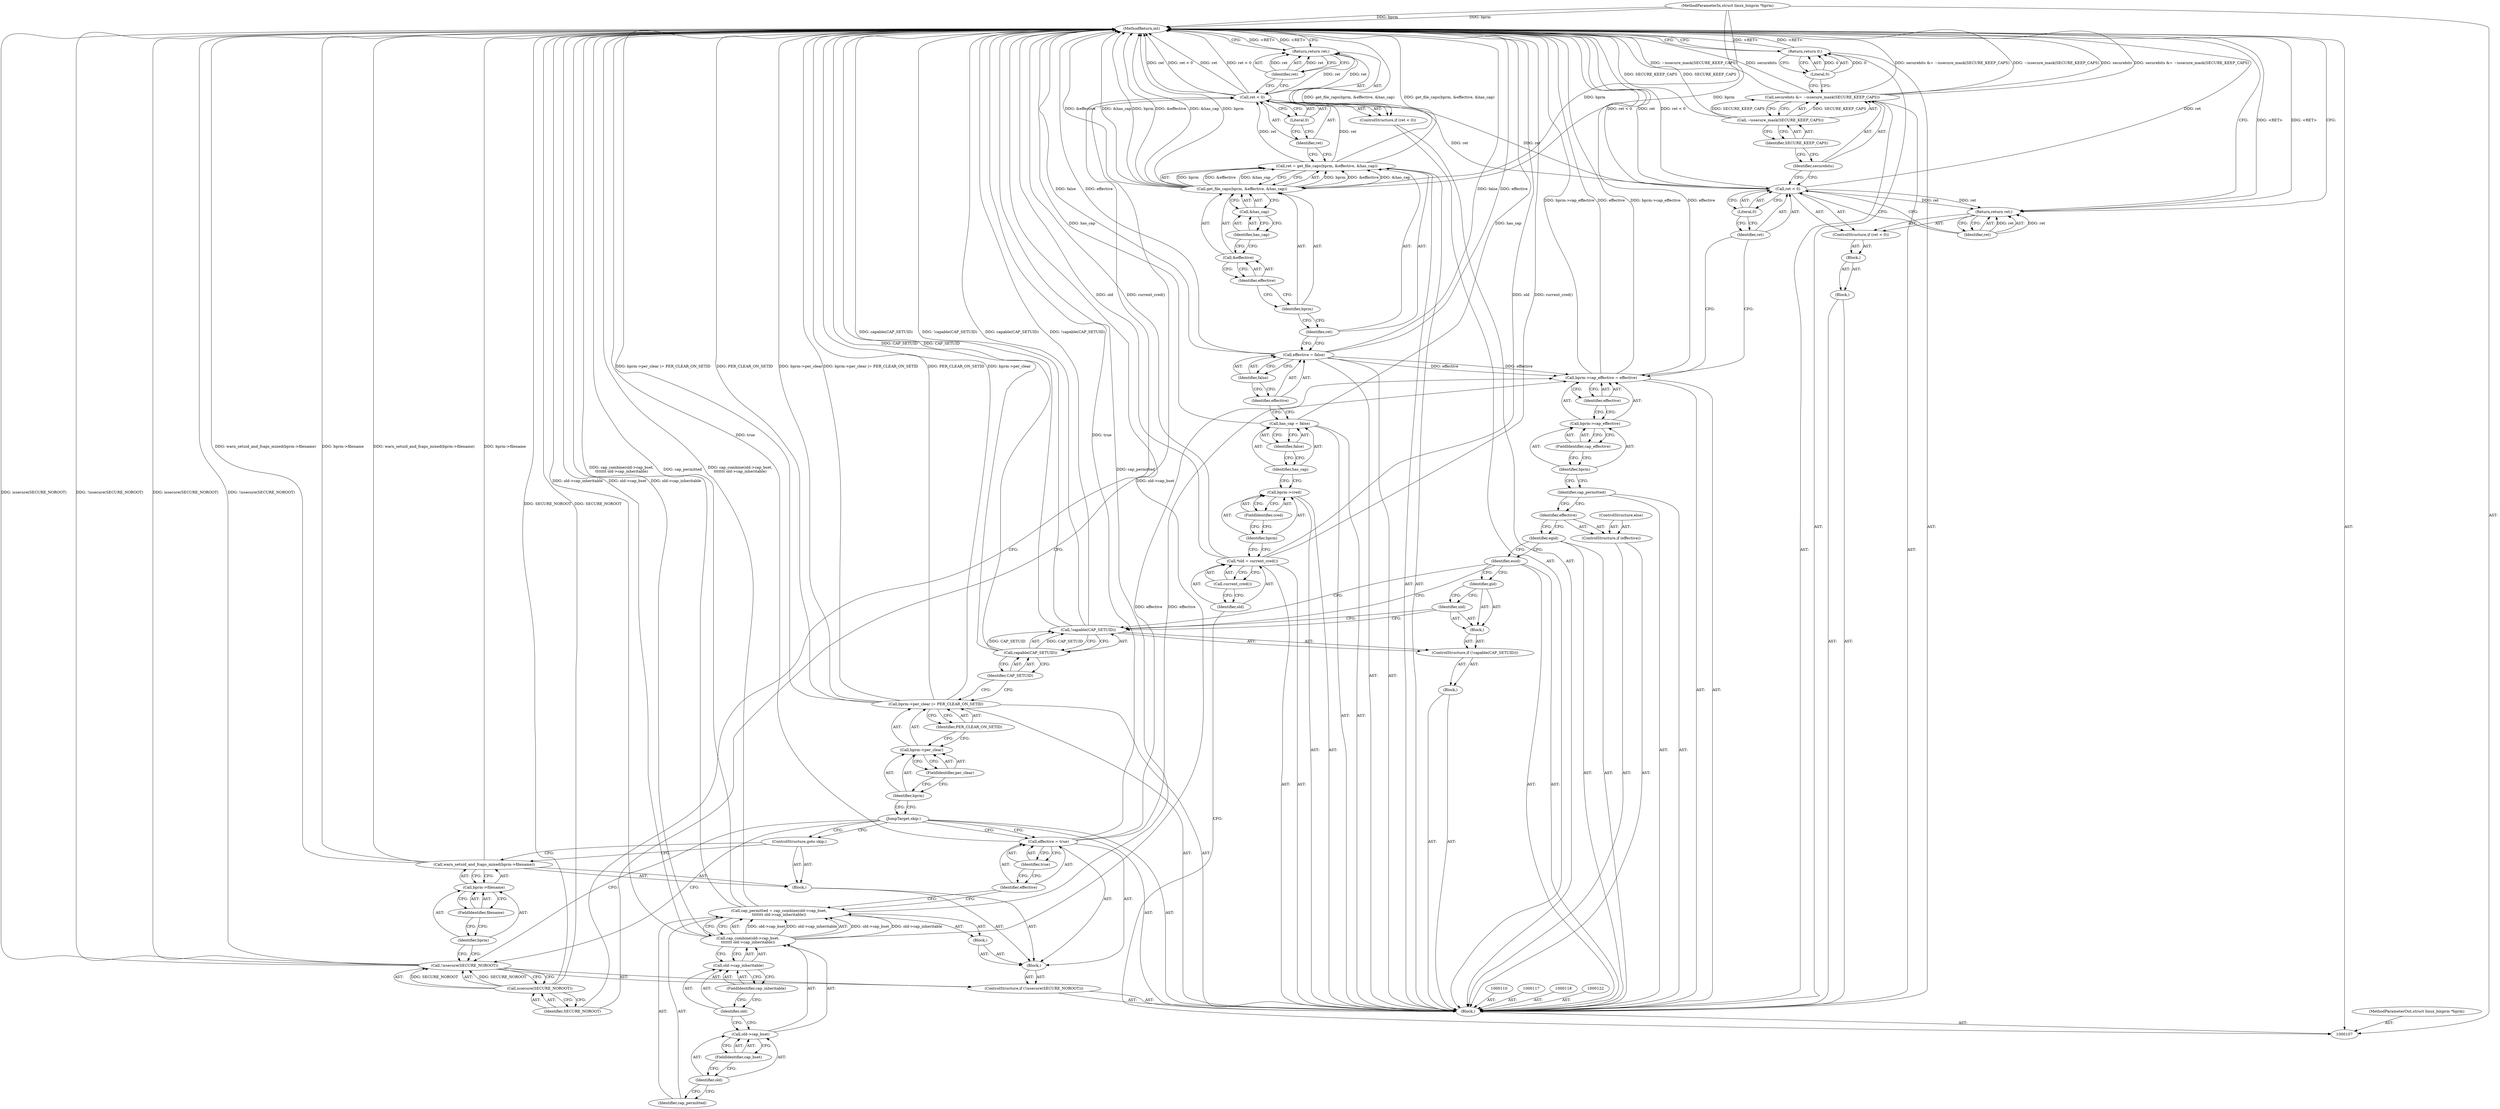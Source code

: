 digraph "0_linux_d52fc5dde171f030170a6cb78034d166b13c9445" {
"1000203" [label="(MethodReturn,int)"];
"1000108" [label="(MethodParameterIn,struct linux_binprm *bprm)"];
"1000274" [label="(MethodParameterOut,struct linux_binprm *bprm)"];
"1000134" [label="(ControlStructure,if (ret < 0))"];
"1000137" [label="(Literal,0)"];
"1000135" [label="(Call,ret < 0)"];
"1000136" [label="(Identifier,ret)"];
"1000138" [label="(Return,return ret;)"];
"1000139" [label="(Identifier,ret)"];
"1000140" [label="(ControlStructure,if (!issecure(SECURE_NOROOT)))"];
"1000143" [label="(Identifier,SECURE_NOROOT)"];
"1000144" [label="(Block,)"];
"1000141" [label="(Call,!issecure(SECURE_NOROOT))"];
"1000142" [label="(Call,issecure(SECURE_NOROOT))"];
"1000145" [label="(Block,)"];
"1000109" [label="(Block,)"];
"1000146" [label="(Call,warn_setuid_and_fcaps_mixed(bprm->filename))"];
"1000147" [label="(Call,bprm->filename)"];
"1000148" [label="(Identifier,bprm)"];
"1000149" [label="(FieldIdentifier,filename)"];
"1000150" [label="(ControlStructure,goto skip;)"];
"1000111" [label="(Call,*old = current_cred())"];
"1000112" [label="(Identifier,old)"];
"1000113" [label="(Call,current_cred())"];
"1000151" [label="(Block,)"];
"1000154" [label="(Call,cap_combine(old->cap_bset,\n\t\t\t\t\t\t\t old->cap_inheritable))"];
"1000155" [label="(Call,old->cap_bset)"];
"1000156" [label="(Identifier,old)"];
"1000157" [label="(FieldIdentifier,cap_bset)"];
"1000152" [label="(Call,cap_permitted = cap_combine(old->cap_bset,\n\t\t\t\t\t\t\t old->cap_inheritable))"];
"1000153" [label="(Identifier,cap_permitted)"];
"1000160" [label="(FieldIdentifier,cap_inheritable)"];
"1000158" [label="(Call,old->cap_inheritable)"];
"1000159" [label="(Identifier,old)"];
"1000163" [label="(Identifier,true)"];
"1000161" [label="(Call,effective = true)"];
"1000162" [label="(Identifier,effective)"];
"1000164" [label="(JumpTarget,skip:)"];
"1000114" [label="(Call,bprm->cred)"];
"1000115" [label="(Identifier,bprm)"];
"1000116" [label="(FieldIdentifier,cred)"];
"1000165" [label="(Call,bprm->per_clear |= PER_CLEAR_ON_SETID)"];
"1000166" [label="(Call,bprm->per_clear)"];
"1000167" [label="(Identifier,bprm)"];
"1000169" [label="(Identifier,PER_CLEAR_ON_SETID)"];
"1000168" [label="(FieldIdentifier,per_clear)"];
"1000119" [label="(Call,has_cap = false)"];
"1000120" [label="(Identifier,has_cap)"];
"1000121" [label="(Identifier,false)"];
"1000170" [label="(Block,)"];
"1000174" [label="(Identifier,CAP_SETUID)"];
"1000171" [label="(ControlStructure,if (!capable(CAP_SETUID)))"];
"1000175" [label="(Block,)"];
"1000172" [label="(Call,!capable(CAP_SETUID))"];
"1000173" [label="(Call,capable(CAP_SETUID))"];
"1000176" [label="(Identifier,uid)"];
"1000177" [label="(Identifier,gid)"];
"1000178" [label="(Identifier,euid)"];
"1000179" [label="(Identifier,egid)"];
"1000180" [label="(ControlStructure,if (effective))"];
"1000181" [label="(Identifier,effective)"];
"1000183" [label="(Identifier,cap_permitted)"];
"1000182" [label="(ControlStructure,else)"];
"1000184" [label="(Call,bprm->cap_effective = effective)"];
"1000185" [label="(Call,bprm->cap_effective)"];
"1000186" [label="(Identifier,bprm)"];
"1000188" [label="(Identifier,effective)"];
"1000187" [label="(FieldIdentifier,cap_effective)"];
"1000123" [label="(Call,effective = false)"];
"1000124" [label="(Identifier,effective)"];
"1000125" [label="(Identifier,false)"];
"1000189" [label="(Block,)"];
"1000190" [label="(Block,)"];
"1000194" [label="(Literal,0)"];
"1000191" [label="(ControlStructure,if (ret < 0))"];
"1000192" [label="(Call,ret < 0)"];
"1000193" [label="(Identifier,ret)"];
"1000196" [label="(Identifier,ret)"];
"1000195" [label="(Return,return ret;)"];
"1000126" [label="(Call,ret = get_file_caps(bprm, &effective, &has_cap))"];
"1000127" [label="(Identifier,ret)"];
"1000129" [label="(Identifier,bprm)"];
"1000130" [label="(Call,&effective)"];
"1000131" [label="(Identifier,effective)"];
"1000132" [label="(Call,&has_cap)"];
"1000133" [label="(Identifier,has_cap)"];
"1000128" [label="(Call,get_file_caps(bprm, &effective, &has_cap))"];
"1000199" [label="(Call,~issecure_mask(SECURE_KEEP_CAPS))"];
"1000200" [label="(Identifier,SECURE_KEEP_CAPS)"];
"1000197" [label="(Call,securebits &= ~issecure_mask(SECURE_KEEP_CAPS))"];
"1000198" [label="(Identifier,securebits)"];
"1000201" [label="(Return,return 0;)"];
"1000202" [label="(Literal,0)"];
"1000203" -> "1000107"  [label="AST: "];
"1000203" -> "1000138"  [label="CFG: "];
"1000203" -> "1000195"  [label="CFG: "];
"1000203" -> "1000201"  [label="CFG: "];
"1000201" -> "1000203"  [label="DDG: <RET>"];
"1000138" -> "1000203"  [label="DDG: <RET>"];
"1000195" -> "1000203"  [label="DDG: <RET>"];
"1000184" -> "1000203"  [label="DDG: effective"];
"1000184" -> "1000203"  [label="DDG: bprm->cap_effective"];
"1000123" -> "1000203"  [label="DDG: false"];
"1000123" -> "1000203"  [label="DDG: effective"];
"1000108" -> "1000203"  [label="DDG: bprm"];
"1000165" -> "1000203"  [label="DDG: PER_CLEAR_ON_SETID"];
"1000165" -> "1000203"  [label="DDG: bprm->per_clear"];
"1000165" -> "1000203"  [label="DDG: bprm->per_clear |= PER_CLEAR_ON_SETID"];
"1000199" -> "1000203"  [label="DDG: SECURE_KEEP_CAPS"];
"1000152" -> "1000203"  [label="DDG: cap_permitted"];
"1000152" -> "1000203"  [label="DDG: cap_combine(old->cap_bset,\n\t\t\t\t\t\t\t old->cap_inheritable)"];
"1000111" -> "1000203"  [label="DDG: old"];
"1000111" -> "1000203"  [label="DDG: current_cred()"];
"1000126" -> "1000203"  [label="DDG: get_file_caps(bprm, &effective, &has_cap)"];
"1000173" -> "1000203"  [label="DDG: CAP_SETUID"];
"1000128" -> "1000203"  [label="DDG: &effective"];
"1000128" -> "1000203"  [label="DDG: &has_cap"];
"1000128" -> "1000203"  [label="DDG: bprm"];
"1000172" -> "1000203"  [label="DDG: !capable(CAP_SETUID)"];
"1000172" -> "1000203"  [label="DDG: capable(CAP_SETUID)"];
"1000141" -> "1000203"  [label="DDG: issecure(SECURE_NOROOT)"];
"1000141" -> "1000203"  [label="DDG: !issecure(SECURE_NOROOT)"];
"1000154" -> "1000203"  [label="DDG: old->cap_bset"];
"1000154" -> "1000203"  [label="DDG: old->cap_inheritable"];
"1000197" -> "1000203"  [label="DDG: securebits &= ~issecure_mask(SECURE_KEEP_CAPS)"];
"1000197" -> "1000203"  [label="DDG: ~issecure_mask(SECURE_KEEP_CAPS)"];
"1000197" -> "1000203"  [label="DDG: securebits"];
"1000135" -> "1000203"  [label="DDG: ret < 0"];
"1000135" -> "1000203"  [label="DDG: ret"];
"1000192" -> "1000203"  [label="DDG: ret"];
"1000192" -> "1000203"  [label="DDG: ret < 0"];
"1000119" -> "1000203"  [label="DDG: has_cap"];
"1000142" -> "1000203"  [label="DDG: SECURE_NOROOT"];
"1000161" -> "1000203"  [label="DDG: true"];
"1000146" -> "1000203"  [label="DDG: warn_setuid_and_fcaps_mixed(bprm->filename)"];
"1000146" -> "1000203"  [label="DDG: bprm->filename"];
"1000108" -> "1000107"  [label="AST: "];
"1000108" -> "1000203"  [label="DDG: bprm"];
"1000108" -> "1000128"  [label="DDG: bprm"];
"1000274" -> "1000107"  [label="AST: "];
"1000134" -> "1000109"  [label="AST: "];
"1000135" -> "1000134"  [label="AST: "];
"1000138" -> "1000134"  [label="AST: "];
"1000137" -> "1000135"  [label="AST: "];
"1000137" -> "1000136"  [label="CFG: "];
"1000135" -> "1000137"  [label="CFG: "];
"1000135" -> "1000134"  [label="AST: "];
"1000135" -> "1000137"  [label="CFG: "];
"1000136" -> "1000135"  [label="AST: "];
"1000137" -> "1000135"  [label="AST: "];
"1000139" -> "1000135"  [label="CFG: "];
"1000143" -> "1000135"  [label="CFG: "];
"1000135" -> "1000203"  [label="DDG: ret < 0"];
"1000135" -> "1000203"  [label="DDG: ret"];
"1000126" -> "1000135"  [label="DDG: ret"];
"1000135" -> "1000138"  [label="DDG: ret"];
"1000135" -> "1000192"  [label="DDG: ret"];
"1000136" -> "1000135"  [label="AST: "];
"1000136" -> "1000126"  [label="CFG: "];
"1000137" -> "1000136"  [label="CFG: "];
"1000138" -> "1000134"  [label="AST: "];
"1000138" -> "1000139"  [label="CFG: "];
"1000139" -> "1000138"  [label="AST: "];
"1000203" -> "1000138"  [label="CFG: "];
"1000138" -> "1000203"  [label="DDG: <RET>"];
"1000139" -> "1000138"  [label="DDG: ret"];
"1000135" -> "1000138"  [label="DDG: ret"];
"1000139" -> "1000138"  [label="AST: "];
"1000139" -> "1000135"  [label="CFG: "];
"1000138" -> "1000139"  [label="CFG: "];
"1000139" -> "1000138"  [label="DDG: ret"];
"1000140" -> "1000109"  [label="AST: "];
"1000141" -> "1000140"  [label="AST: "];
"1000144" -> "1000140"  [label="AST: "];
"1000143" -> "1000142"  [label="AST: "];
"1000143" -> "1000135"  [label="CFG: "];
"1000142" -> "1000143"  [label="CFG: "];
"1000144" -> "1000140"  [label="AST: "];
"1000145" -> "1000144"  [label="AST: "];
"1000151" -> "1000144"  [label="AST: "];
"1000161" -> "1000144"  [label="AST: "];
"1000141" -> "1000140"  [label="AST: "];
"1000141" -> "1000142"  [label="CFG: "];
"1000142" -> "1000141"  [label="AST: "];
"1000148" -> "1000141"  [label="CFG: "];
"1000164" -> "1000141"  [label="CFG: "];
"1000141" -> "1000203"  [label="DDG: issecure(SECURE_NOROOT)"];
"1000141" -> "1000203"  [label="DDG: !issecure(SECURE_NOROOT)"];
"1000142" -> "1000141"  [label="DDG: SECURE_NOROOT"];
"1000142" -> "1000141"  [label="AST: "];
"1000142" -> "1000143"  [label="CFG: "];
"1000143" -> "1000142"  [label="AST: "];
"1000141" -> "1000142"  [label="CFG: "];
"1000142" -> "1000203"  [label="DDG: SECURE_NOROOT"];
"1000142" -> "1000141"  [label="DDG: SECURE_NOROOT"];
"1000145" -> "1000144"  [label="AST: "];
"1000146" -> "1000145"  [label="AST: "];
"1000150" -> "1000145"  [label="AST: "];
"1000109" -> "1000107"  [label="AST: "];
"1000110" -> "1000109"  [label="AST: "];
"1000111" -> "1000109"  [label="AST: "];
"1000114" -> "1000109"  [label="AST: "];
"1000117" -> "1000109"  [label="AST: "];
"1000118" -> "1000109"  [label="AST: "];
"1000119" -> "1000109"  [label="AST: "];
"1000122" -> "1000109"  [label="AST: "];
"1000123" -> "1000109"  [label="AST: "];
"1000126" -> "1000109"  [label="AST: "];
"1000134" -> "1000109"  [label="AST: "];
"1000140" -> "1000109"  [label="AST: "];
"1000164" -> "1000109"  [label="AST: "];
"1000165" -> "1000109"  [label="AST: "];
"1000170" -> "1000109"  [label="AST: "];
"1000178" -> "1000109"  [label="AST: "];
"1000179" -> "1000109"  [label="AST: "];
"1000180" -> "1000109"  [label="AST: "];
"1000183" -> "1000109"  [label="AST: "];
"1000184" -> "1000109"  [label="AST: "];
"1000189" -> "1000109"  [label="AST: "];
"1000197" -> "1000109"  [label="AST: "];
"1000201" -> "1000109"  [label="AST: "];
"1000146" -> "1000145"  [label="AST: "];
"1000146" -> "1000147"  [label="CFG: "];
"1000147" -> "1000146"  [label="AST: "];
"1000150" -> "1000146"  [label="CFG: "];
"1000146" -> "1000203"  [label="DDG: warn_setuid_and_fcaps_mixed(bprm->filename)"];
"1000146" -> "1000203"  [label="DDG: bprm->filename"];
"1000147" -> "1000146"  [label="AST: "];
"1000147" -> "1000149"  [label="CFG: "];
"1000148" -> "1000147"  [label="AST: "];
"1000149" -> "1000147"  [label="AST: "];
"1000146" -> "1000147"  [label="CFG: "];
"1000148" -> "1000147"  [label="AST: "];
"1000148" -> "1000141"  [label="CFG: "];
"1000149" -> "1000148"  [label="CFG: "];
"1000149" -> "1000147"  [label="AST: "];
"1000149" -> "1000148"  [label="CFG: "];
"1000147" -> "1000149"  [label="CFG: "];
"1000150" -> "1000145"  [label="AST: "];
"1000150" -> "1000146"  [label="CFG: "];
"1000164" -> "1000150"  [label="CFG: "];
"1000111" -> "1000109"  [label="AST: "];
"1000111" -> "1000113"  [label="CFG: "];
"1000112" -> "1000111"  [label="AST: "];
"1000113" -> "1000111"  [label="AST: "];
"1000115" -> "1000111"  [label="CFG: "];
"1000111" -> "1000203"  [label="DDG: old"];
"1000111" -> "1000203"  [label="DDG: current_cred()"];
"1000112" -> "1000111"  [label="AST: "];
"1000112" -> "1000107"  [label="CFG: "];
"1000113" -> "1000112"  [label="CFG: "];
"1000113" -> "1000111"  [label="AST: "];
"1000113" -> "1000112"  [label="CFG: "];
"1000111" -> "1000113"  [label="CFG: "];
"1000151" -> "1000144"  [label="AST: "];
"1000152" -> "1000151"  [label="AST: "];
"1000154" -> "1000152"  [label="AST: "];
"1000154" -> "1000158"  [label="CFG: "];
"1000155" -> "1000154"  [label="AST: "];
"1000158" -> "1000154"  [label="AST: "];
"1000152" -> "1000154"  [label="CFG: "];
"1000154" -> "1000203"  [label="DDG: old->cap_bset"];
"1000154" -> "1000203"  [label="DDG: old->cap_inheritable"];
"1000154" -> "1000152"  [label="DDG: old->cap_bset"];
"1000154" -> "1000152"  [label="DDG: old->cap_inheritable"];
"1000155" -> "1000154"  [label="AST: "];
"1000155" -> "1000157"  [label="CFG: "];
"1000156" -> "1000155"  [label="AST: "];
"1000157" -> "1000155"  [label="AST: "];
"1000159" -> "1000155"  [label="CFG: "];
"1000156" -> "1000155"  [label="AST: "];
"1000156" -> "1000153"  [label="CFG: "];
"1000157" -> "1000156"  [label="CFG: "];
"1000157" -> "1000155"  [label="AST: "];
"1000157" -> "1000156"  [label="CFG: "];
"1000155" -> "1000157"  [label="CFG: "];
"1000152" -> "1000151"  [label="AST: "];
"1000152" -> "1000154"  [label="CFG: "];
"1000153" -> "1000152"  [label="AST: "];
"1000154" -> "1000152"  [label="AST: "];
"1000162" -> "1000152"  [label="CFG: "];
"1000152" -> "1000203"  [label="DDG: cap_permitted"];
"1000152" -> "1000203"  [label="DDG: cap_combine(old->cap_bset,\n\t\t\t\t\t\t\t old->cap_inheritable)"];
"1000154" -> "1000152"  [label="DDG: old->cap_bset"];
"1000154" -> "1000152"  [label="DDG: old->cap_inheritable"];
"1000153" -> "1000152"  [label="AST: "];
"1000156" -> "1000153"  [label="CFG: "];
"1000160" -> "1000158"  [label="AST: "];
"1000160" -> "1000159"  [label="CFG: "];
"1000158" -> "1000160"  [label="CFG: "];
"1000158" -> "1000154"  [label="AST: "];
"1000158" -> "1000160"  [label="CFG: "];
"1000159" -> "1000158"  [label="AST: "];
"1000160" -> "1000158"  [label="AST: "];
"1000154" -> "1000158"  [label="CFG: "];
"1000159" -> "1000158"  [label="AST: "];
"1000159" -> "1000155"  [label="CFG: "];
"1000160" -> "1000159"  [label="CFG: "];
"1000163" -> "1000161"  [label="AST: "];
"1000163" -> "1000162"  [label="CFG: "];
"1000161" -> "1000163"  [label="CFG: "];
"1000161" -> "1000144"  [label="AST: "];
"1000161" -> "1000163"  [label="CFG: "];
"1000162" -> "1000161"  [label="AST: "];
"1000163" -> "1000161"  [label="AST: "];
"1000164" -> "1000161"  [label="CFG: "];
"1000161" -> "1000203"  [label="DDG: true"];
"1000161" -> "1000184"  [label="DDG: effective"];
"1000162" -> "1000161"  [label="AST: "];
"1000162" -> "1000152"  [label="CFG: "];
"1000163" -> "1000162"  [label="CFG: "];
"1000164" -> "1000109"  [label="AST: "];
"1000164" -> "1000161"  [label="CFG: "];
"1000164" -> "1000141"  [label="CFG: "];
"1000164" -> "1000150"  [label="CFG: "];
"1000167" -> "1000164"  [label="CFG: "];
"1000114" -> "1000109"  [label="AST: "];
"1000114" -> "1000116"  [label="CFG: "];
"1000115" -> "1000114"  [label="AST: "];
"1000116" -> "1000114"  [label="AST: "];
"1000120" -> "1000114"  [label="CFG: "];
"1000115" -> "1000114"  [label="AST: "];
"1000115" -> "1000111"  [label="CFG: "];
"1000116" -> "1000115"  [label="CFG: "];
"1000116" -> "1000114"  [label="AST: "];
"1000116" -> "1000115"  [label="CFG: "];
"1000114" -> "1000116"  [label="CFG: "];
"1000165" -> "1000109"  [label="AST: "];
"1000165" -> "1000169"  [label="CFG: "];
"1000166" -> "1000165"  [label="AST: "];
"1000169" -> "1000165"  [label="AST: "];
"1000174" -> "1000165"  [label="CFG: "];
"1000165" -> "1000203"  [label="DDG: PER_CLEAR_ON_SETID"];
"1000165" -> "1000203"  [label="DDG: bprm->per_clear"];
"1000165" -> "1000203"  [label="DDG: bprm->per_clear |= PER_CLEAR_ON_SETID"];
"1000166" -> "1000165"  [label="AST: "];
"1000166" -> "1000168"  [label="CFG: "];
"1000167" -> "1000166"  [label="AST: "];
"1000168" -> "1000166"  [label="AST: "];
"1000169" -> "1000166"  [label="CFG: "];
"1000167" -> "1000166"  [label="AST: "];
"1000167" -> "1000164"  [label="CFG: "];
"1000168" -> "1000167"  [label="CFG: "];
"1000169" -> "1000165"  [label="AST: "];
"1000169" -> "1000166"  [label="CFG: "];
"1000165" -> "1000169"  [label="CFG: "];
"1000168" -> "1000166"  [label="AST: "];
"1000168" -> "1000167"  [label="CFG: "];
"1000166" -> "1000168"  [label="CFG: "];
"1000119" -> "1000109"  [label="AST: "];
"1000119" -> "1000121"  [label="CFG: "];
"1000120" -> "1000119"  [label="AST: "];
"1000121" -> "1000119"  [label="AST: "];
"1000124" -> "1000119"  [label="CFG: "];
"1000119" -> "1000203"  [label="DDG: has_cap"];
"1000120" -> "1000119"  [label="AST: "];
"1000120" -> "1000114"  [label="CFG: "];
"1000121" -> "1000120"  [label="CFG: "];
"1000121" -> "1000119"  [label="AST: "];
"1000121" -> "1000120"  [label="CFG: "];
"1000119" -> "1000121"  [label="CFG: "];
"1000170" -> "1000109"  [label="AST: "];
"1000171" -> "1000170"  [label="AST: "];
"1000174" -> "1000173"  [label="AST: "];
"1000174" -> "1000165"  [label="CFG: "];
"1000173" -> "1000174"  [label="CFG: "];
"1000171" -> "1000170"  [label="AST: "];
"1000172" -> "1000171"  [label="AST: "];
"1000175" -> "1000171"  [label="AST: "];
"1000175" -> "1000171"  [label="AST: "];
"1000176" -> "1000175"  [label="AST: "];
"1000177" -> "1000175"  [label="AST: "];
"1000172" -> "1000171"  [label="AST: "];
"1000172" -> "1000173"  [label="CFG: "];
"1000173" -> "1000172"  [label="AST: "];
"1000176" -> "1000172"  [label="CFG: "];
"1000178" -> "1000172"  [label="CFG: "];
"1000172" -> "1000203"  [label="DDG: !capable(CAP_SETUID)"];
"1000172" -> "1000203"  [label="DDG: capable(CAP_SETUID)"];
"1000173" -> "1000172"  [label="DDG: CAP_SETUID"];
"1000173" -> "1000172"  [label="AST: "];
"1000173" -> "1000174"  [label="CFG: "];
"1000174" -> "1000173"  [label="AST: "];
"1000172" -> "1000173"  [label="CFG: "];
"1000173" -> "1000203"  [label="DDG: CAP_SETUID"];
"1000173" -> "1000172"  [label="DDG: CAP_SETUID"];
"1000176" -> "1000175"  [label="AST: "];
"1000176" -> "1000172"  [label="CFG: "];
"1000177" -> "1000176"  [label="CFG: "];
"1000177" -> "1000175"  [label="AST: "];
"1000177" -> "1000176"  [label="CFG: "];
"1000178" -> "1000177"  [label="CFG: "];
"1000178" -> "1000109"  [label="AST: "];
"1000178" -> "1000177"  [label="CFG: "];
"1000178" -> "1000172"  [label="CFG: "];
"1000179" -> "1000178"  [label="CFG: "];
"1000179" -> "1000109"  [label="AST: "];
"1000179" -> "1000178"  [label="CFG: "];
"1000181" -> "1000179"  [label="CFG: "];
"1000180" -> "1000109"  [label="AST: "];
"1000181" -> "1000180"  [label="AST: "];
"1000182" -> "1000180"  [label="AST: "];
"1000181" -> "1000180"  [label="AST: "];
"1000181" -> "1000179"  [label="CFG: "];
"1000183" -> "1000181"  [label="CFG: "];
"1000183" -> "1000109"  [label="AST: "];
"1000183" -> "1000181"  [label="CFG: "];
"1000186" -> "1000183"  [label="CFG: "];
"1000182" -> "1000180"  [label="AST: "];
"1000184" -> "1000109"  [label="AST: "];
"1000184" -> "1000188"  [label="CFG: "];
"1000185" -> "1000184"  [label="AST: "];
"1000188" -> "1000184"  [label="AST: "];
"1000193" -> "1000184"  [label="CFG: "];
"1000184" -> "1000203"  [label="DDG: effective"];
"1000184" -> "1000203"  [label="DDG: bprm->cap_effective"];
"1000161" -> "1000184"  [label="DDG: effective"];
"1000123" -> "1000184"  [label="DDG: effective"];
"1000185" -> "1000184"  [label="AST: "];
"1000185" -> "1000187"  [label="CFG: "];
"1000186" -> "1000185"  [label="AST: "];
"1000187" -> "1000185"  [label="AST: "];
"1000188" -> "1000185"  [label="CFG: "];
"1000186" -> "1000185"  [label="AST: "];
"1000186" -> "1000183"  [label="CFG: "];
"1000187" -> "1000186"  [label="CFG: "];
"1000188" -> "1000184"  [label="AST: "];
"1000188" -> "1000185"  [label="CFG: "];
"1000184" -> "1000188"  [label="CFG: "];
"1000187" -> "1000185"  [label="AST: "];
"1000187" -> "1000186"  [label="CFG: "];
"1000185" -> "1000187"  [label="CFG: "];
"1000123" -> "1000109"  [label="AST: "];
"1000123" -> "1000125"  [label="CFG: "];
"1000124" -> "1000123"  [label="AST: "];
"1000125" -> "1000123"  [label="AST: "];
"1000127" -> "1000123"  [label="CFG: "];
"1000123" -> "1000203"  [label="DDG: false"];
"1000123" -> "1000203"  [label="DDG: effective"];
"1000123" -> "1000184"  [label="DDG: effective"];
"1000124" -> "1000123"  [label="AST: "];
"1000124" -> "1000119"  [label="CFG: "];
"1000125" -> "1000124"  [label="CFG: "];
"1000125" -> "1000123"  [label="AST: "];
"1000125" -> "1000124"  [label="CFG: "];
"1000123" -> "1000125"  [label="CFG: "];
"1000189" -> "1000109"  [label="AST: "];
"1000190" -> "1000189"  [label="AST: "];
"1000190" -> "1000189"  [label="AST: "];
"1000191" -> "1000190"  [label="AST: "];
"1000194" -> "1000192"  [label="AST: "];
"1000194" -> "1000193"  [label="CFG: "];
"1000192" -> "1000194"  [label="CFG: "];
"1000191" -> "1000190"  [label="AST: "];
"1000192" -> "1000191"  [label="AST: "];
"1000195" -> "1000191"  [label="AST: "];
"1000192" -> "1000191"  [label="AST: "];
"1000192" -> "1000194"  [label="CFG: "];
"1000193" -> "1000192"  [label="AST: "];
"1000194" -> "1000192"  [label="AST: "];
"1000196" -> "1000192"  [label="CFG: "];
"1000198" -> "1000192"  [label="CFG: "];
"1000192" -> "1000203"  [label="DDG: ret"];
"1000192" -> "1000203"  [label="DDG: ret < 0"];
"1000135" -> "1000192"  [label="DDG: ret"];
"1000192" -> "1000195"  [label="DDG: ret"];
"1000193" -> "1000192"  [label="AST: "];
"1000193" -> "1000184"  [label="CFG: "];
"1000194" -> "1000193"  [label="CFG: "];
"1000196" -> "1000195"  [label="AST: "];
"1000196" -> "1000192"  [label="CFG: "];
"1000195" -> "1000196"  [label="CFG: "];
"1000196" -> "1000195"  [label="DDG: ret"];
"1000195" -> "1000191"  [label="AST: "];
"1000195" -> "1000196"  [label="CFG: "];
"1000196" -> "1000195"  [label="AST: "];
"1000203" -> "1000195"  [label="CFG: "];
"1000195" -> "1000203"  [label="DDG: <RET>"];
"1000196" -> "1000195"  [label="DDG: ret"];
"1000192" -> "1000195"  [label="DDG: ret"];
"1000126" -> "1000109"  [label="AST: "];
"1000126" -> "1000128"  [label="CFG: "];
"1000127" -> "1000126"  [label="AST: "];
"1000128" -> "1000126"  [label="AST: "];
"1000136" -> "1000126"  [label="CFG: "];
"1000126" -> "1000203"  [label="DDG: get_file_caps(bprm, &effective, &has_cap)"];
"1000128" -> "1000126"  [label="DDG: bprm"];
"1000128" -> "1000126"  [label="DDG: &effective"];
"1000128" -> "1000126"  [label="DDG: &has_cap"];
"1000126" -> "1000135"  [label="DDG: ret"];
"1000127" -> "1000126"  [label="AST: "];
"1000127" -> "1000123"  [label="CFG: "];
"1000129" -> "1000127"  [label="CFG: "];
"1000129" -> "1000128"  [label="AST: "];
"1000129" -> "1000127"  [label="CFG: "];
"1000131" -> "1000129"  [label="CFG: "];
"1000130" -> "1000128"  [label="AST: "];
"1000130" -> "1000131"  [label="CFG: "];
"1000131" -> "1000130"  [label="AST: "];
"1000133" -> "1000130"  [label="CFG: "];
"1000131" -> "1000130"  [label="AST: "];
"1000131" -> "1000129"  [label="CFG: "];
"1000130" -> "1000131"  [label="CFG: "];
"1000132" -> "1000128"  [label="AST: "];
"1000132" -> "1000133"  [label="CFG: "];
"1000133" -> "1000132"  [label="AST: "];
"1000128" -> "1000132"  [label="CFG: "];
"1000133" -> "1000132"  [label="AST: "];
"1000133" -> "1000130"  [label="CFG: "];
"1000132" -> "1000133"  [label="CFG: "];
"1000128" -> "1000126"  [label="AST: "];
"1000128" -> "1000132"  [label="CFG: "];
"1000129" -> "1000128"  [label="AST: "];
"1000130" -> "1000128"  [label="AST: "];
"1000132" -> "1000128"  [label="AST: "];
"1000126" -> "1000128"  [label="CFG: "];
"1000128" -> "1000203"  [label="DDG: &effective"];
"1000128" -> "1000203"  [label="DDG: &has_cap"];
"1000128" -> "1000203"  [label="DDG: bprm"];
"1000128" -> "1000126"  [label="DDG: bprm"];
"1000128" -> "1000126"  [label="DDG: &effective"];
"1000128" -> "1000126"  [label="DDG: &has_cap"];
"1000108" -> "1000128"  [label="DDG: bprm"];
"1000199" -> "1000197"  [label="AST: "];
"1000199" -> "1000200"  [label="CFG: "];
"1000200" -> "1000199"  [label="AST: "];
"1000197" -> "1000199"  [label="CFG: "];
"1000199" -> "1000203"  [label="DDG: SECURE_KEEP_CAPS"];
"1000199" -> "1000197"  [label="DDG: SECURE_KEEP_CAPS"];
"1000200" -> "1000199"  [label="AST: "];
"1000200" -> "1000198"  [label="CFG: "];
"1000199" -> "1000200"  [label="CFG: "];
"1000197" -> "1000109"  [label="AST: "];
"1000197" -> "1000199"  [label="CFG: "];
"1000198" -> "1000197"  [label="AST: "];
"1000199" -> "1000197"  [label="AST: "];
"1000202" -> "1000197"  [label="CFG: "];
"1000197" -> "1000203"  [label="DDG: securebits &= ~issecure_mask(SECURE_KEEP_CAPS)"];
"1000197" -> "1000203"  [label="DDG: ~issecure_mask(SECURE_KEEP_CAPS)"];
"1000197" -> "1000203"  [label="DDG: securebits"];
"1000199" -> "1000197"  [label="DDG: SECURE_KEEP_CAPS"];
"1000198" -> "1000197"  [label="AST: "];
"1000198" -> "1000192"  [label="CFG: "];
"1000200" -> "1000198"  [label="CFG: "];
"1000201" -> "1000109"  [label="AST: "];
"1000201" -> "1000202"  [label="CFG: "];
"1000202" -> "1000201"  [label="AST: "];
"1000203" -> "1000201"  [label="CFG: "];
"1000201" -> "1000203"  [label="DDG: <RET>"];
"1000202" -> "1000201"  [label="DDG: 0"];
"1000202" -> "1000201"  [label="AST: "];
"1000202" -> "1000197"  [label="CFG: "];
"1000201" -> "1000202"  [label="CFG: "];
"1000202" -> "1000201"  [label="DDG: 0"];
}
